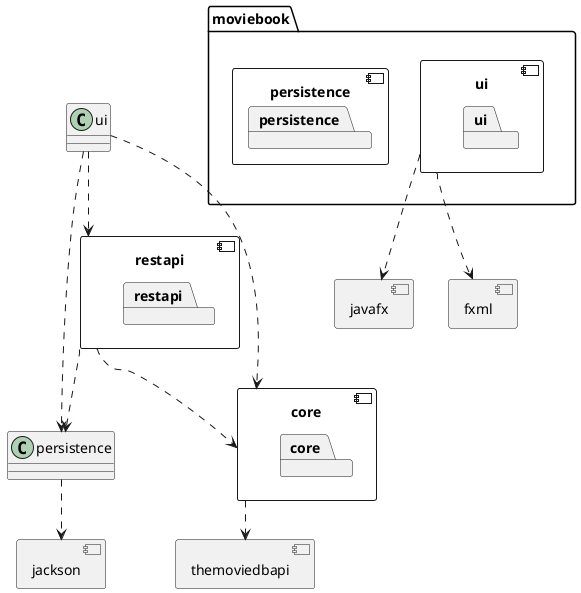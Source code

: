 @startuml
allowmixing
component core {
 package core
}

component jackson {
}

component themoviedbapi {
}

component ui as moviebook.ui {
 package ui
}


component persistence as moviebook.persistence {
 package persistence
}

component javafx {
}

component fxml {
}

component restapi {
 package restapi
}


core ..> themoviedbapi
persistence ..> jackson
ui ..> .core
ui ..> .persistence
ui ..> .restapi
restapi ..> .core
restapi ..> .persistence

moviebook.ui ..> javafx
moviebook.ui ..> fxml
@enduml
